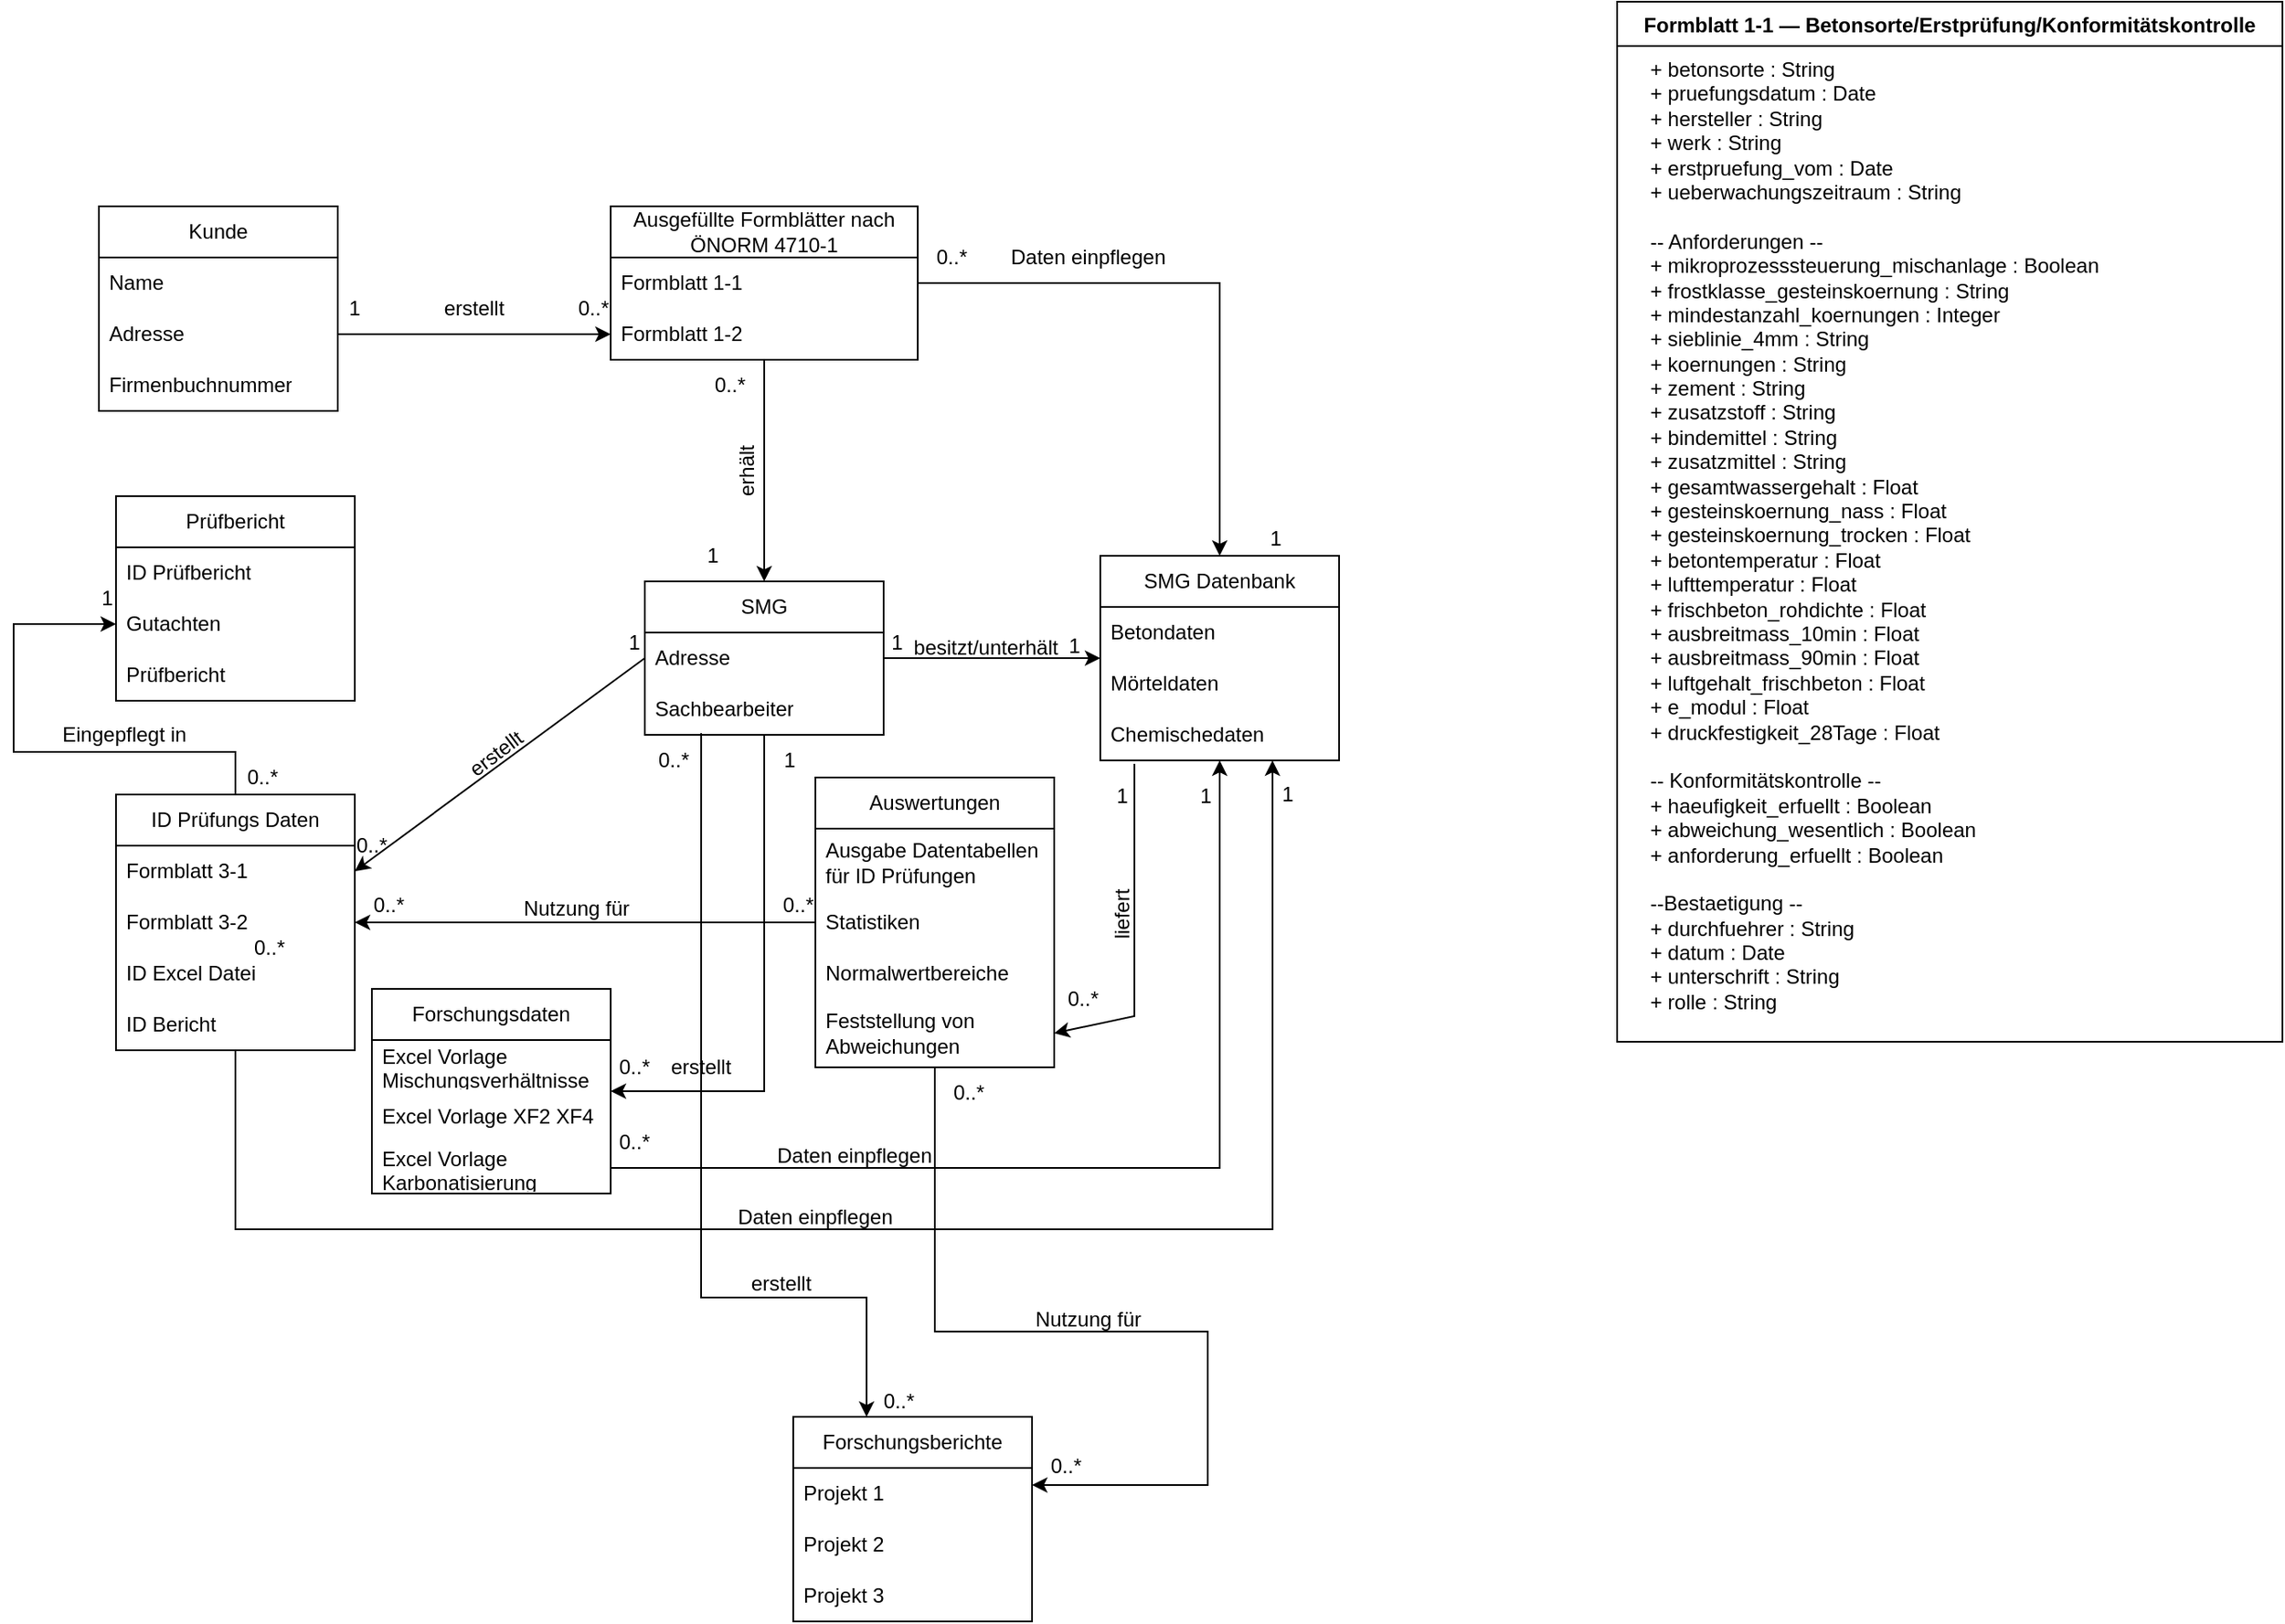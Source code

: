 <mxfile version="28.2.5">
  <diagram name="Seite-1" id="GDso6J2cdpOIWkt0ecDq">
    <mxGraphModel dx="2066" dy="1121" grid="1" gridSize="10" guides="1" tooltips="1" connect="1" arrows="1" fold="1" page="1" pageScale="1" pageWidth="827" pageHeight="1169" math="0" shadow="0">
      <root>
        <mxCell id="0" />
        <mxCell id="1" parent="0" />
        <mxCell id="6IoawU8fSsD1FMSGB_2r-6" value="Kunde" style="swimlane;fontStyle=0;childLayout=stackLayout;horizontal=1;startSize=30;horizontalStack=0;resizeParent=1;resizeParentMax=0;resizeLast=0;collapsible=1;marginBottom=0;whiteSpace=wrap;html=1;" parent="1" vertex="1">
          <mxGeometry x="100" y="170" width="140" height="120" as="geometry" />
        </mxCell>
        <mxCell id="6IoawU8fSsD1FMSGB_2r-7" value="Name" style="text;strokeColor=none;fillColor=none;align=left;verticalAlign=middle;spacingLeft=4;spacingRight=4;overflow=hidden;points=[[0,0.5],[1,0.5]];portConstraint=eastwest;rotatable=0;whiteSpace=wrap;html=1;" parent="6IoawU8fSsD1FMSGB_2r-6" vertex="1">
          <mxGeometry y="30" width="140" height="30" as="geometry" />
        </mxCell>
        <mxCell id="6IoawU8fSsD1FMSGB_2r-8" value="Adresse" style="text;strokeColor=none;fillColor=none;align=left;verticalAlign=middle;spacingLeft=4;spacingRight=4;overflow=hidden;points=[[0,0.5],[1,0.5]];portConstraint=eastwest;rotatable=0;whiteSpace=wrap;html=1;" parent="6IoawU8fSsD1FMSGB_2r-6" vertex="1">
          <mxGeometry y="60" width="140" height="30" as="geometry" />
        </mxCell>
        <mxCell id="6IoawU8fSsD1FMSGB_2r-9" value="Firmenbuchnummer" style="text;strokeColor=none;fillColor=none;align=left;verticalAlign=middle;spacingLeft=4;spacingRight=4;overflow=hidden;points=[[0,0.5],[1,0.5]];portConstraint=eastwest;rotatable=0;whiteSpace=wrap;html=1;" parent="6IoawU8fSsD1FMSGB_2r-6" vertex="1">
          <mxGeometry y="90" width="140" height="30" as="geometry" />
        </mxCell>
        <mxCell id="6IoawU8fSsD1FMSGB_2r-10" value="Ausgefüllte Formblätter nach ÖNORM 4710-1" style="swimlane;fontStyle=0;childLayout=stackLayout;horizontal=1;startSize=30;horizontalStack=0;resizeParent=1;resizeParentMax=0;resizeLast=0;collapsible=1;marginBottom=0;whiteSpace=wrap;html=1;" parent="1" vertex="1">
          <mxGeometry x="400" y="170" width="180" height="90" as="geometry" />
        </mxCell>
        <mxCell id="6IoawU8fSsD1FMSGB_2r-11" value="Formblatt 1-1&amp;nbsp;" style="text;strokeColor=none;fillColor=none;align=left;verticalAlign=middle;spacingLeft=4;spacingRight=4;overflow=hidden;points=[[0,0.5],[1,0.5]];portConstraint=eastwest;rotatable=0;whiteSpace=wrap;html=1;" parent="6IoawU8fSsD1FMSGB_2r-10" vertex="1">
          <mxGeometry y="30" width="180" height="30" as="geometry" />
        </mxCell>
        <mxCell id="6IoawU8fSsD1FMSGB_2r-12" value="Formblatt 1-2" style="text;strokeColor=none;fillColor=none;align=left;verticalAlign=middle;spacingLeft=4;spacingRight=4;overflow=hidden;points=[[0,0.5],[1,0.5]];portConstraint=eastwest;rotatable=0;whiteSpace=wrap;html=1;" parent="6IoawU8fSsD1FMSGB_2r-10" vertex="1">
          <mxGeometry y="60" width="180" height="30" as="geometry" />
        </mxCell>
        <mxCell id="6IoawU8fSsD1FMSGB_2r-15" value="erstellt" style="text;html=1;align=center;verticalAlign=middle;whiteSpace=wrap;rounded=0;" parent="1" vertex="1">
          <mxGeometry x="290" y="215" width="60" height="30" as="geometry" />
        </mxCell>
        <mxCell id="6IoawU8fSsD1FMSGB_2r-16" value="1" style="text;html=1;align=center;verticalAlign=middle;whiteSpace=wrap;rounded=0;" parent="1" vertex="1">
          <mxGeometry x="220" y="215" width="60" height="30" as="geometry" />
        </mxCell>
        <mxCell id="6IoawU8fSsD1FMSGB_2r-17" value="0..*" style="text;html=1;align=center;verticalAlign=middle;whiteSpace=wrap;rounded=0;" parent="1" vertex="1">
          <mxGeometry x="360" y="215" width="60" height="30" as="geometry" />
        </mxCell>
        <mxCell id="6IoawU8fSsD1FMSGB_2r-19" value="SMG" style="swimlane;fontStyle=0;childLayout=stackLayout;horizontal=1;startSize=30;horizontalStack=0;resizeParent=1;resizeParentMax=0;resizeLast=0;collapsible=1;marginBottom=0;whiteSpace=wrap;html=1;" parent="1" vertex="1">
          <mxGeometry x="420" y="390" width="140" height="90" as="geometry" />
        </mxCell>
        <mxCell id="6IoawU8fSsD1FMSGB_2r-20" value="Adresse" style="text;strokeColor=none;fillColor=none;align=left;verticalAlign=middle;spacingLeft=4;spacingRight=4;overflow=hidden;points=[[0,0.5],[1,0.5]];portConstraint=eastwest;rotatable=0;whiteSpace=wrap;html=1;" parent="6IoawU8fSsD1FMSGB_2r-19" vertex="1">
          <mxGeometry y="30" width="140" height="30" as="geometry" />
        </mxCell>
        <mxCell id="6IoawU8fSsD1FMSGB_2r-22" value="Sachbearbeiter" style="text;strokeColor=none;fillColor=none;align=left;verticalAlign=middle;spacingLeft=4;spacingRight=4;overflow=hidden;points=[[0,0.5],[1,0.5]];portConstraint=eastwest;rotatable=0;whiteSpace=wrap;html=1;" parent="6IoawU8fSsD1FMSGB_2r-19" vertex="1">
          <mxGeometry y="60" width="140" height="30" as="geometry" />
        </mxCell>
        <mxCell id="6IoawU8fSsD1FMSGB_2r-24" value="erhält" style="text;html=1;align=center;verticalAlign=middle;whiteSpace=wrap;rounded=0;rotation=-90;" parent="1" vertex="1">
          <mxGeometry x="450" y="310" width="60" height="30" as="geometry" />
        </mxCell>
        <mxCell id="6IoawU8fSsD1FMSGB_2r-25" value="" style="endArrow=classic;html=1;rounded=0;entryX=0;entryY=0.5;entryDx=0;entryDy=0;exitX=1;exitY=0.5;exitDx=0;exitDy=0;" parent="1" source="6IoawU8fSsD1FMSGB_2r-8" target="6IoawU8fSsD1FMSGB_2r-12" edge="1">
          <mxGeometry width="50" height="50" relative="1" as="geometry">
            <mxPoint x="210" y="240" as="sourcePoint" />
            <mxPoint x="440" y="400" as="targetPoint" />
          </mxGeometry>
        </mxCell>
        <mxCell id="6IoawU8fSsD1FMSGB_2r-26" value="" style="endArrow=classic;html=1;rounded=0;entryX=0.5;entryY=0;entryDx=0;entryDy=0;" parent="1" source="6IoawU8fSsD1FMSGB_2r-12" target="6IoawU8fSsD1FMSGB_2r-19" edge="1">
          <mxGeometry width="50" height="50" relative="1" as="geometry">
            <mxPoint x="560" y="260" as="sourcePoint" />
            <mxPoint x="440" y="400" as="targetPoint" />
          </mxGeometry>
        </mxCell>
        <mxCell id="6IoawU8fSsD1FMSGB_2r-27" value="" style="endArrow=classic;html=1;rounded=0;exitX=0;exitY=0.5;exitDx=0;exitDy=0;entryX=1;entryY=0.5;entryDx=0;entryDy=0;" parent="1" source="6IoawU8fSsD1FMSGB_2r-20" target="6IoawU8fSsD1FMSGB_2r-29" edge="1">
          <mxGeometry width="50" height="50" relative="1" as="geometry">
            <mxPoint x="390" y="450" as="sourcePoint" />
            <mxPoint x="250" y="442" as="targetPoint" />
          </mxGeometry>
        </mxCell>
        <mxCell id="6IoawU8fSsD1FMSGB_2r-28" value="ID Prüfungs Daten" style="swimlane;fontStyle=0;childLayout=stackLayout;horizontal=1;startSize=30;horizontalStack=0;resizeParent=1;resizeParentMax=0;resizeLast=0;collapsible=1;marginBottom=0;whiteSpace=wrap;html=1;" parent="1" vertex="1">
          <mxGeometry x="110" y="515" width="140" height="150" as="geometry" />
        </mxCell>
        <mxCell id="6IoawU8fSsD1FMSGB_2r-29" value="Formblatt 3-1" style="text;strokeColor=none;fillColor=none;align=left;verticalAlign=middle;spacingLeft=4;spacingRight=4;overflow=hidden;points=[[0,0.5],[1,0.5]];portConstraint=eastwest;rotatable=0;whiteSpace=wrap;html=1;" parent="6IoawU8fSsD1FMSGB_2r-28" vertex="1">
          <mxGeometry y="30" width="140" height="30" as="geometry" />
        </mxCell>
        <mxCell id="6IoawU8fSsD1FMSGB_2r-30" value="Formblatt 3-2" style="text;strokeColor=none;fillColor=none;align=left;verticalAlign=middle;spacingLeft=4;spacingRight=4;overflow=hidden;points=[[0,0.5],[1,0.5]];portConstraint=eastwest;rotatable=0;whiteSpace=wrap;html=1;" parent="6IoawU8fSsD1FMSGB_2r-28" vertex="1">
          <mxGeometry y="60" width="140" height="30" as="geometry" />
        </mxCell>
        <mxCell id="6IoawU8fSsD1FMSGB_2r-43" value="ID Excel Datei" style="text;strokeColor=none;fillColor=none;align=left;verticalAlign=middle;spacingLeft=4;spacingRight=4;overflow=hidden;points=[[0,0.5],[1,0.5]];portConstraint=eastwest;rotatable=0;whiteSpace=wrap;html=1;" parent="6IoawU8fSsD1FMSGB_2r-28" vertex="1">
          <mxGeometry y="90" width="140" height="30" as="geometry" />
        </mxCell>
        <mxCell id="6IoawU8fSsD1FMSGB_2r-31" value="ID Bericht" style="text;strokeColor=none;fillColor=none;align=left;verticalAlign=middle;spacingLeft=4;spacingRight=4;overflow=hidden;points=[[0,0.5],[1,0.5]];portConstraint=eastwest;rotatable=0;whiteSpace=wrap;html=1;" parent="6IoawU8fSsD1FMSGB_2r-28" vertex="1">
          <mxGeometry y="120" width="140" height="30" as="geometry" />
        </mxCell>
        <mxCell id="6IoawU8fSsD1FMSGB_2r-32" value="erstellt" style="text;html=1;align=center;verticalAlign=middle;whiteSpace=wrap;rounded=0;rotation=-37;" parent="1" vertex="1">
          <mxGeometry x="303" y="476" width="60" height="30" as="geometry" />
        </mxCell>
        <mxCell id="6IoawU8fSsD1FMSGB_2r-36" value="1" style="text;html=1;align=center;verticalAlign=middle;whiteSpace=wrap;rounded=0;" parent="1" vertex="1">
          <mxGeometry x="384" y="411" width="60" height="30" as="geometry" />
        </mxCell>
        <mxCell id="6IoawU8fSsD1FMSGB_2r-38" value="0..*" style="text;html=1;align=center;verticalAlign=middle;whiteSpace=wrap;rounded=0;" parent="1" vertex="1">
          <mxGeometry x="230" y="530" width="60" height="30" as="geometry" />
        </mxCell>
        <mxCell id="6IoawU8fSsD1FMSGB_2r-39" value="Forschungsdaten" style="swimlane;fontStyle=0;childLayout=stackLayout;horizontal=1;startSize=30;horizontalStack=0;resizeParent=1;resizeParentMax=0;resizeLast=0;collapsible=1;marginBottom=0;whiteSpace=wrap;html=1;" parent="1" vertex="1">
          <mxGeometry x="260" y="629" width="140" height="120" as="geometry" />
        </mxCell>
        <mxCell id="6IoawU8fSsD1FMSGB_2r-40" value="Excel Vorlage Mischungsverhältnisse" style="text;strokeColor=none;fillColor=none;align=left;verticalAlign=middle;spacingLeft=4;spacingRight=4;overflow=hidden;points=[[0,0.5],[1,0.5]];portConstraint=eastwest;rotatable=0;whiteSpace=wrap;html=1;" parent="6IoawU8fSsD1FMSGB_2r-39" vertex="1">
          <mxGeometry y="30" width="140" height="30" as="geometry" />
        </mxCell>
        <mxCell id="6IoawU8fSsD1FMSGB_2r-41" value="Excel Vorlage XF2 XF4&amp;nbsp;" style="text;strokeColor=none;fillColor=none;align=left;verticalAlign=middle;spacingLeft=4;spacingRight=4;overflow=hidden;points=[[0,0.5],[1,0.5]];portConstraint=eastwest;rotatable=0;whiteSpace=wrap;html=1;" parent="6IoawU8fSsD1FMSGB_2r-39" vertex="1">
          <mxGeometry y="60" width="140" height="30" as="geometry" />
        </mxCell>
        <mxCell id="6IoawU8fSsD1FMSGB_2r-42" value="Excel Vorlage Karbonatisierung" style="text;strokeColor=none;fillColor=none;align=left;verticalAlign=middle;spacingLeft=4;spacingRight=4;overflow=hidden;points=[[0,0.5],[1,0.5]];portConstraint=eastwest;rotatable=0;whiteSpace=wrap;html=1;" parent="6IoawU8fSsD1FMSGB_2r-39" vertex="1">
          <mxGeometry y="90" width="140" height="30" as="geometry" />
        </mxCell>
        <mxCell id="6IoawU8fSsD1FMSGB_2r-44" value="" style="endArrow=classic;html=1;rounded=0;" parent="1" source="6IoawU8fSsD1FMSGB_2r-19" target="6IoawU8fSsD1FMSGB_2r-39" edge="1">
          <mxGeometry width="50" height="50" relative="1" as="geometry">
            <mxPoint x="534" y="520" as="sourcePoint" />
            <mxPoint x="440" y="674" as="targetPoint" />
            <Array as="points">
              <mxPoint x="490" y="689" />
            </Array>
          </mxGeometry>
        </mxCell>
        <mxCell id="6IoawU8fSsD1FMSGB_2r-45" value="erstellt" style="text;html=1;align=center;verticalAlign=middle;whiteSpace=wrap;rounded=0;" parent="1" vertex="1">
          <mxGeometry x="423" y="660" width="60" height="30" as="geometry" />
        </mxCell>
        <mxCell id="6IoawU8fSsD1FMSGB_2r-47" value="0..*" style="text;html=1;align=center;verticalAlign=middle;whiteSpace=wrap;rounded=0;rotation=0;" parent="1" vertex="1">
          <mxGeometry x="384" y="660" width="60" height="30" as="geometry" />
        </mxCell>
        <mxCell id="6IoawU8fSsD1FMSGB_2r-48" value="SMG Datenbank" style="swimlane;fontStyle=0;childLayout=stackLayout;horizontal=1;startSize=30;horizontalStack=0;resizeParent=1;resizeParentMax=0;resizeLast=0;collapsible=1;marginBottom=0;whiteSpace=wrap;html=1;" parent="1" vertex="1">
          <mxGeometry x="687" y="375" width="140" height="120" as="geometry" />
        </mxCell>
        <mxCell id="6IoawU8fSsD1FMSGB_2r-49" value="Betondaten" style="text;strokeColor=none;fillColor=none;align=left;verticalAlign=middle;spacingLeft=4;spacingRight=4;overflow=hidden;points=[[0,0.5],[1,0.5]];portConstraint=eastwest;rotatable=0;whiteSpace=wrap;html=1;" parent="6IoawU8fSsD1FMSGB_2r-48" vertex="1">
          <mxGeometry y="30" width="140" height="30" as="geometry" />
        </mxCell>
        <mxCell id="6IoawU8fSsD1FMSGB_2r-50" value="Mörteldaten" style="text;strokeColor=none;fillColor=none;align=left;verticalAlign=middle;spacingLeft=4;spacingRight=4;overflow=hidden;points=[[0,0.5],[1,0.5]];portConstraint=eastwest;rotatable=0;whiteSpace=wrap;html=1;" parent="6IoawU8fSsD1FMSGB_2r-48" vertex="1">
          <mxGeometry y="60" width="140" height="30" as="geometry" />
        </mxCell>
        <mxCell id="6IoawU8fSsD1FMSGB_2r-51" value="Chemischedaten" style="text;strokeColor=none;fillColor=none;align=left;verticalAlign=middle;spacingLeft=4;spacingRight=4;overflow=hidden;points=[[0,0.5],[1,0.5]];portConstraint=eastwest;rotatable=0;whiteSpace=wrap;html=1;" parent="6IoawU8fSsD1FMSGB_2r-48" vertex="1">
          <mxGeometry y="90" width="140" height="30" as="geometry" />
        </mxCell>
        <mxCell id="6IoawU8fSsD1FMSGB_2r-52" value="" style="endArrow=classic;html=1;rounded=0;exitX=1;exitY=0.5;exitDx=0;exitDy=0;" parent="1" source="6IoawU8fSsD1FMSGB_2r-42" target="6IoawU8fSsD1FMSGB_2r-48" edge="1">
          <mxGeometry width="50" height="50" relative="1" as="geometry">
            <mxPoint x="390" y="450" as="sourcePoint" />
            <mxPoint x="440" y="400" as="targetPoint" />
            <Array as="points">
              <mxPoint x="757" y="734" />
            </Array>
          </mxGeometry>
        </mxCell>
        <mxCell id="6IoawU8fSsD1FMSGB_2r-53" value="" style="endArrow=classic;html=1;rounded=0;entryX=0.721;entryY=1;entryDx=0;entryDy=0;entryPerimeter=0;" parent="1" source="6IoawU8fSsD1FMSGB_2r-28" target="6IoawU8fSsD1FMSGB_2r-51" edge="1">
          <mxGeometry width="50" height="50" relative="1" as="geometry">
            <mxPoint x="160" y="610" as="sourcePoint" />
            <mxPoint x="800" y="770" as="targetPoint" />
            <Array as="points">
              <mxPoint x="180" y="770" />
              <mxPoint x="788" y="770" />
            </Array>
          </mxGeometry>
        </mxCell>
        <mxCell id="6IoawU8fSsD1FMSGB_2r-54" value="" style="endArrow=classic;html=1;rounded=0;entryX=0.5;entryY=0;entryDx=0;entryDy=0;" parent="1" source="6IoawU8fSsD1FMSGB_2r-10" target="6IoawU8fSsD1FMSGB_2r-48" edge="1">
          <mxGeometry width="50" height="50" relative="1" as="geometry">
            <mxPoint x="390" y="450" as="sourcePoint" />
            <mxPoint x="790" y="380" as="targetPoint" />
            <Array as="points">
              <mxPoint x="757" y="215" />
            </Array>
          </mxGeometry>
        </mxCell>
        <mxCell id="6IoawU8fSsD1FMSGB_2r-55" value="Daten einpflegen" style="text;html=1;align=center;verticalAlign=middle;whiteSpace=wrap;rounded=0;" parent="1" vertex="1">
          <mxGeometry x="620" y="185" width="120" height="30" as="geometry" />
        </mxCell>
        <mxCell id="6IoawU8fSsD1FMSGB_2r-56" value="1" style="text;html=1;align=center;verticalAlign=middle;whiteSpace=wrap;rounded=0;" parent="1" vertex="1">
          <mxGeometry x="760" y="350" width="60" height="30" as="geometry" />
        </mxCell>
        <mxCell id="6IoawU8fSsD1FMSGB_2r-57" value="0..*" style="text;html=1;align=center;verticalAlign=middle;whiteSpace=wrap;rounded=0;" parent="1" vertex="1">
          <mxGeometry x="570" y="185" width="60" height="30" as="geometry" />
        </mxCell>
        <mxCell id="6IoawU8fSsD1FMSGB_2r-58" value="Daten einpflegen" style="text;html=1;align=center;verticalAlign=middle;whiteSpace=wrap;rounded=0;" parent="1" vertex="1">
          <mxGeometry x="483" y="712" width="120" height="30" as="geometry" />
        </mxCell>
        <mxCell id="6IoawU8fSsD1FMSGB_2r-59" value="1" style="text;html=1;align=center;verticalAlign=middle;whiteSpace=wrap;rounded=0;" parent="1" vertex="1">
          <mxGeometry x="714" y="501" width="70" height="30" as="geometry" />
        </mxCell>
        <mxCell id="6IoawU8fSsD1FMSGB_2r-60" value="1" style="text;html=1;align=center;verticalAlign=middle;whiteSpace=wrap;rounded=0;" parent="1" vertex="1">
          <mxGeometry x="762" y="500" width="70" height="30" as="geometry" />
        </mxCell>
        <mxCell id="6IoawU8fSsD1FMSGB_2r-61" value="Daten einpflegen" style="text;html=1;align=center;verticalAlign=middle;whiteSpace=wrap;rounded=0;" parent="1" vertex="1">
          <mxGeometry x="460" y="748" width="120" height="30" as="geometry" />
        </mxCell>
        <mxCell id="6IoawU8fSsD1FMSGB_2r-62" value="0..*" style="text;html=1;align=center;verticalAlign=middle;whiteSpace=wrap;rounded=0;" parent="1" vertex="1">
          <mxGeometry x="170" y="590" width="60" height="30" as="geometry" />
        </mxCell>
        <mxCell id="6IoawU8fSsD1FMSGB_2r-67" value="0..*" style="text;html=1;align=center;verticalAlign=middle;whiteSpace=wrap;rounded=0;" parent="1" vertex="1">
          <mxGeometry x="440" y="260" width="60" height="30" as="geometry" />
        </mxCell>
        <mxCell id="6IoawU8fSsD1FMSGB_2r-68" value="1" style="text;html=1;align=center;verticalAlign=middle;whiteSpace=wrap;rounded=0;" parent="1" vertex="1">
          <mxGeometry x="430" y="360" width="60" height="30" as="geometry" />
        </mxCell>
        <mxCell id="6IoawU8fSsD1FMSGB_2r-70" value="besitzt/unterhält" style="text;html=1;align=center;verticalAlign=middle;whiteSpace=wrap;rounded=0;" parent="1" vertex="1">
          <mxGeometry x="590" y="414" width="60" height="30" as="geometry" />
        </mxCell>
        <mxCell id="6IoawU8fSsD1FMSGB_2r-71" value="" style="endArrow=classic;html=1;rounded=0;" parent="1" source="6IoawU8fSsD1FMSGB_2r-19" target="6IoawU8fSsD1FMSGB_2r-48" edge="1">
          <mxGeometry width="50" height="50" relative="1" as="geometry">
            <mxPoint x="770" y="450" as="sourcePoint" />
            <mxPoint x="820" y="400" as="targetPoint" />
          </mxGeometry>
        </mxCell>
        <mxCell id="6IoawU8fSsD1FMSGB_2r-75" value="1" style="text;html=1;align=center;verticalAlign=middle;whiteSpace=wrap;rounded=0;" parent="1" vertex="1">
          <mxGeometry x="470" y="480" width="70" height="30" as="geometry" />
        </mxCell>
        <mxCell id="6IoawU8fSsD1FMSGB_2r-76" value="1" style="text;html=1;align=center;verticalAlign=middle;whiteSpace=wrap;rounded=0;" parent="1" vertex="1">
          <mxGeometry x="533" y="411" width="70" height="30" as="geometry" />
        </mxCell>
        <mxCell id="6IoawU8fSsD1FMSGB_2r-77" value="1" style="text;html=1;align=center;verticalAlign=middle;whiteSpace=wrap;rounded=0;" parent="1" vertex="1">
          <mxGeometry x="637" y="413" width="70" height="30" as="geometry" />
        </mxCell>
        <mxCell id="6IoawU8fSsD1FMSGB_2r-98" style="edgeStyle=orthogonalEdgeStyle;rounded=0;orthogonalLoop=1;jettySize=auto;html=1;" parent="1" source="6IoawU8fSsD1FMSGB_2r-78" target="6IoawU8fSsD1FMSGB_2r-94" edge="1">
          <mxGeometry relative="1" as="geometry">
            <Array as="points">
              <mxPoint x="590" y="830" />
              <mxPoint x="750" y="830" />
              <mxPoint x="750" y="920" />
            </Array>
          </mxGeometry>
        </mxCell>
        <mxCell id="6IoawU8fSsD1FMSGB_2r-78" value="Auswertungen" style="swimlane;fontStyle=0;childLayout=stackLayout;horizontal=1;startSize=30;horizontalStack=0;resizeParent=1;resizeParentMax=0;resizeLast=0;collapsible=1;marginBottom=0;whiteSpace=wrap;html=1;" parent="1" vertex="1">
          <mxGeometry x="520" y="505" width="140" height="170" as="geometry" />
        </mxCell>
        <mxCell id="6IoawU8fSsD1FMSGB_2r-79" value="Ausgabe Datentabellen für ID Prüfungen" style="text;strokeColor=none;fillColor=none;align=left;verticalAlign=middle;spacingLeft=4;spacingRight=4;overflow=hidden;points=[[0,0.5],[1,0.5]];portConstraint=eastwest;rotatable=0;whiteSpace=wrap;html=1;" parent="6IoawU8fSsD1FMSGB_2r-78" vertex="1">
          <mxGeometry y="30" width="140" height="40" as="geometry" />
        </mxCell>
        <mxCell id="6IoawU8fSsD1FMSGB_2r-80" value="Statistiken" style="text;strokeColor=none;fillColor=none;align=left;verticalAlign=middle;spacingLeft=4;spacingRight=4;overflow=hidden;points=[[0,0.5],[1,0.5]];portConstraint=eastwest;rotatable=0;whiteSpace=wrap;html=1;" parent="6IoawU8fSsD1FMSGB_2r-78" vertex="1">
          <mxGeometry y="70" width="140" height="30" as="geometry" />
        </mxCell>
        <mxCell id="6IoawU8fSsD1FMSGB_2r-82" value="Normalwertbereiche&lt;span style=&quot;color: rgba(0, 0, 0, 0); font-family: monospace; font-size: 0px; text-wrap-mode: nowrap;&quot;&gt;%3CmxGraphModel%3E%3Croot%3E%3CmxCell%20id%3D%220%22%2F%3E%3CmxCell%20id%3D%221%22%20parent%3D%220%22%2F%3E%3CmxCell%20id%3D%222%22%20value%3D%221%22%20style%3D%22text%3Bhtml%3D1%3Balign%3Dcenter%3BverticalAlign%3Dmiddle%3BwhiteSpace%3Dwrap%3Brounded%3D0%3B%22%20vertex%3D%221%22%20parent%3D%221%22%3E%3CmxGeometry%20x%3D%22533%22%20y%3D%22411%22%20width%3D%2270%22%20height%3D%2230%22%20as%3D%22geometry%22%2F%3E%3C%2FmxCell%3E%3C%2Froot%3E%3C%2FmxGraphModel%3E&lt;/span&gt;" style="text;strokeColor=none;fillColor=none;align=left;verticalAlign=middle;spacingLeft=4;spacingRight=4;overflow=hidden;points=[[0,0.5],[1,0.5]];portConstraint=eastwest;rotatable=0;whiteSpace=wrap;html=1;" parent="6IoawU8fSsD1FMSGB_2r-78" vertex="1">
          <mxGeometry y="100" width="140" height="30" as="geometry" />
        </mxCell>
        <mxCell id="6IoawU8fSsD1FMSGB_2r-81" value="Feststellung von Abweichungen" style="text;strokeColor=none;fillColor=none;align=left;verticalAlign=middle;spacingLeft=4;spacingRight=4;overflow=hidden;points=[[0,0.5],[1,0.5]];portConstraint=eastwest;rotatable=0;whiteSpace=wrap;html=1;" parent="6IoawU8fSsD1FMSGB_2r-78" vertex="1">
          <mxGeometry y="130" width="140" height="40" as="geometry" />
        </mxCell>
        <mxCell id="6IoawU8fSsD1FMSGB_2r-83" value="0..*" style="text;html=1;align=center;verticalAlign=middle;whiteSpace=wrap;rounded=0;" parent="1" vertex="1">
          <mxGeometry x="384" y="704" width="60" height="30" as="geometry" />
        </mxCell>
        <mxCell id="6IoawU8fSsD1FMSGB_2r-85" value="" style="endArrow=classic;html=1;rounded=0;exitX=0.143;exitY=1.067;exitDx=0;exitDy=0;exitPerimeter=0;entryX=1;entryY=0.5;entryDx=0;entryDy=0;" parent="1" source="6IoawU8fSsD1FMSGB_2r-51" target="6IoawU8fSsD1FMSGB_2r-81" edge="1">
          <mxGeometry width="50" height="50" relative="1" as="geometry">
            <mxPoint x="720" y="580" as="sourcePoint" />
            <mxPoint x="820" y="400" as="targetPoint" />
            <Array as="points">
              <mxPoint x="707" y="645" />
            </Array>
          </mxGeometry>
        </mxCell>
        <mxCell id="6IoawU8fSsD1FMSGB_2r-86" value="0..*" style="text;html=1;align=center;verticalAlign=middle;whiteSpace=wrap;rounded=0;" parent="1" vertex="1">
          <mxGeometry x="647" y="620" width="60" height="30" as="geometry" />
        </mxCell>
        <mxCell id="6IoawU8fSsD1FMSGB_2r-87" value="1" style="text;html=1;align=center;verticalAlign=middle;whiteSpace=wrap;rounded=0;" parent="1" vertex="1">
          <mxGeometry x="665" y="501" width="70" height="30" as="geometry" />
        </mxCell>
        <mxCell id="6IoawU8fSsD1FMSGB_2r-88" value="liefert" style="text;html=1;align=center;verticalAlign=middle;whiteSpace=wrap;rounded=0;rotation=-90;" parent="1" vertex="1">
          <mxGeometry x="670" y="570" width="60" height="30" as="geometry" />
        </mxCell>
        <mxCell id="6IoawU8fSsD1FMSGB_2r-91" value="Nutzung für" style="text;html=1;align=center;verticalAlign=middle;whiteSpace=wrap;rounded=0;" parent="1" vertex="1">
          <mxGeometry x="320" y="567" width="120" height="30" as="geometry" />
        </mxCell>
        <mxCell id="6IoawU8fSsD1FMSGB_2r-92" value="0..*" style="text;html=1;align=center;verticalAlign=middle;whiteSpace=wrap;rounded=0;" parent="1" vertex="1">
          <mxGeometry x="240" y="565" width="60" height="30" as="geometry" />
        </mxCell>
        <mxCell id="6IoawU8fSsD1FMSGB_2r-93" value="0..*" style="text;html=1;align=center;verticalAlign=middle;whiteSpace=wrap;rounded=0;" parent="1" vertex="1">
          <mxGeometry x="480" y="565" width="60" height="30" as="geometry" />
        </mxCell>
        <mxCell id="6IoawU8fSsD1FMSGB_2r-94" value="Forschungsberichte" style="swimlane;fontStyle=0;childLayout=stackLayout;horizontal=1;startSize=30;horizontalStack=0;resizeParent=1;resizeParentMax=0;resizeLast=0;collapsible=1;marginBottom=0;whiteSpace=wrap;html=1;" parent="1" vertex="1">
          <mxGeometry x="507" y="880" width="140" height="120" as="geometry" />
        </mxCell>
        <mxCell id="6IoawU8fSsD1FMSGB_2r-95" value="Projekt 1" style="text;strokeColor=none;fillColor=none;align=left;verticalAlign=middle;spacingLeft=4;spacingRight=4;overflow=hidden;points=[[0,0.5],[1,0.5]];portConstraint=eastwest;rotatable=0;whiteSpace=wrap;html=1;" parent="6IoawU8fSsD1FMSGB_2r-94" vertex="1">
          <mxGeometry y="30" width="140" height="30" as="geometry" />
        </mxCell>
        <mxCell id="6IoawU8fSsD1FMSGB_2r-96" value="Projekt 2" style="text;strokeColor=none;fillColor=none;align=left;verticalAlign=middle;spacingLeft=4;spacingRight=4;overflow=hidden;points=[[0,0.5],[1,0.5]];portConstraint=eastwest;rotatable=0;whiteSpace=wrap;html=1;" parent="6IoawU8fSsD1FMSGB_2r-94" vertex="1">
          <mxGeometry y="60" width="140" height="30" as="geometry" />
        </mxCell>
        <mxCell id="6IoawU8fSsD1FMSGB_2r-97" value="Projekt 3" style="text;strokeColor=none;fillColor=none;align=left;verticalAlign=middle;spacingLeft=4;spacingRight=4;overflow=hidden;points=[[0,0.5],[1,0.5]];portConstraint=eastwest;rotatable=0;whiteSpace=wrap;html=1;" parent="6IoawU8fSsD1FMSGB_2r-94" vertex="1">
          <mxGeometry y="90" width="140" height="30" as="geometry" />
        </mxCell>
        <mxCell id="6IoawU8fSsD1FMSGB_2r-99" value="Nutzung für" style="text;html=1;align=center;verticalAlign=middle;whiteSpace=wrap;rounded=0;" parent="1" vertex="1">
          <mxGeometry x="620" y="808" width="120" height="30" as="geometry" />
        </mxCell>
        <mxCell id="6IoawU8fSsD1FMSGB_2r-100" value="0..*" style="text;html=1;align=center;verticalAlign=middle;whiteSpace=wrap;rounded=0;" parent="1" vertex="1">
          <mxGeometry x="580" y="675" width="60" height="30" as="geometry" />
        </mxCell>
        <mxCell id="6IoawU8fSsD1FMSGB_2r-101" value="0..*" style="text;html=1;align=center;verticalAlign=middle;whiteSpace=wrap;rounded=0;" parent="1" vertex="1">
          <mxGeometry x="637" y="894" width="60" height="30" as="geometry" />
        </mxCell>
        <mxCell id="6IoawU8fSsD1FMSGB_2r-103" value="0..*" style="text;html=1;align=center;verticalAlign=middle;whiteSpace=wrap;rounded=0;" parent="1" vertex="1">
          <mxGeometry x="407" y="480" width="60" height="30" as="geometry" />
        </mxCell>
        <mxCell id="6IoawU8fSsD1FMSGB_2r-102" style="edgeStyle=orthogonalEdgeStyle;rounded=0;orthogonalLoop=1;jettySize=auto;html=1;exitX=0.236;exitY=0.967;exitDx=0;exitDy=0;exitPerimeter=0;" parent="1" source="6IoawU8fSsD1FMSGB_2r-22" target="6IoawU8fSsD1FMSGB_2r-94" edge="1">
          <mxGeometry relative="1" as="geometry">
            <Array as="points">
              <mxPoint x="453" y="810" />
              <mxPoint x="550" y="810" />
            </Array>
          </mxGeometry>
        </mxCell>
        <mxCell id="6IoawU8fSsD1FMSGB_2r-104" value="erstellt" style="text;html=1;align=center;verticalAlign=middle;whiteSpace=wrap;rounded=0;" parent="1" vertex="1">
          <mxGeometry x="470" y="787" width="60" height="30" as="geometry" />
        </mxCell>
        <mxCell id="6IoawU8fSsD1FMSGB_2r-105" value="0..*" style="text;html=1;align=center;verticalAlign=middle;whiteSpace=wrap;rounded=0;" parent="1" vertex="1">
          <mxGeometry x="539" y="856" width="60" height="30" as="geometry" />
        </mxCell>
        <mxCell id="6IoawU8fSsD1FMSGB_2r-106" value="Formblatt 1-1&amp;nbsp;― Betonsorte/Erstprüfung/Konformitätskontrolle" style="swimlane;fontStyle=1;align=center;verticalAlign=top;childLayout=stackLayout;horizontal=1;startSize=26;horizontalStack=0;resizeParent=1;resizeParentMax=0;resizeLast=0;collapsible=1;marginBottom=0;whiteSpace=wrap;html=1;" parent="1" vertex="1">
          <mxGeometry x="990" y="50" width="390" height="610" as="geometry" />
        </mxCell>
        <mxCell id="6IoawU8fSsD1FMSGB_2r-107" value="&lt;div&gt;&amp;nbsp; &amp;nbsp; + betonsorte : String&lt;/div&gt;&lt;div&gt;&amp;nbsp; &amp;nbsp; + pruefungsdatum : Date&lt;/div&gt;&lt;div&gt;&amp;nbsp; &amp;nbsp; + hersteller : String&lt;/div&gt;&lt;div&gt;&amp;nbsp; &amp;nbsp; + werk : String&lt;/div&gt;&lt;div&gt;&amp;nbsp; &amp;nbsp; + erstpruefung_vom : Date&lt;/div&gt;&lt;div&gt;&amp;nbsp; &amp;nbsp; + ueberwachungszeitraum : String&lt;/div&gt;&lt;div&gt;&lt;br&gt;&lt;/div&gt;&lt;div&gt;&amp;nbsp; &amp;nbsp; -- Anforderungen --&lt;/div&gt;&lt;div&gt;&amp;nbsp; &amp;nbsp; + mikroprozesssteuerung_mischanlage : Boolean&lt;/div&gt;&lt;div&gt;&amp;nbsp; &amp;nbsp; + frostklasse_gesteinskoernung : String&lt;/div&gt;&lt;div&gt;&amp;nbsp; &amp;nbsp; + mindestanzahl_koernungen : Integer&lt;/div&gt;&lt;div&gt;&amp;nbsp; &amp;nbsp; + sieblinie_4mm : String&lt;/div&gt;&lt;div&gt;&amp;nbsp; &amp;nbsp; + koernungen : String&lt;/div&gt;&lt;div&gt;&amp;nbsp; &amp;nbsp; + zement : String&lt;/div&gt;&lt;div&gt;&amp;nbsp; &amp;nbsp; + zusatzstoff : String&lt;/div&gt;&lt;div&gt;&amp;nbsp; &amp;nbsp; + bindemittel : String&lt;/div&gt;&lt;div&gt;&amp;nbsp; &amp;nbsp; + zusatzmittel : String&lt;/div&gt;&lt;div&gt;&amp;nbsp; &amp;nbsp; + gesamtwassergehalt : Float&lt;/div&gt;&lt;div&gt;&amp;nbsp; &amp;nbsp; + gesteinskoernung_nass : Float&lt;/div&gt;&lt;div&gt;&amp;nbsp; &amp;nbsp; + gesteinskoernung_trocken : Float&lt;/div&gt;&lt;div&gt;&amp;nbsp; &amp;nbsp; + betontemperatur : Float&lt;/div&gt;&lt;div&gt;&amp;nbsp; &amp;nbsp; + lufttemperatur : Float&lt;/div&gt;&lt;div&gt;&amp;nbsp; &amp;nbsp; + frischbeton_rohdichte : Float&lt;/div&gt;&lt;div&gt;&amp;nbsp; &amp;nbsp; + ausbreitmass_10min : Float&lt;/div&gt;&lt;div&gt;&amp;nbsp; &amp;nbsp; + ausbreitmass_90min : Float&lt;/div&gt;&lt;div&gt;&amp;nbsp; &amp;nbsp; + luftgehalt_frischbeton : Float&lt;/div&gt;&lt;div&gt;&amp;nbsp; &amp;nbsp; + e_modul : Float&lt;/div&gt;&lt;div&gt;&amp;nbsp; &amp;nbsp; + druckfestigkeit_28Tage : Float&lt;/div&gt;&lt;div&gt;&lt;br&gt;&lt;/div&gt;&lt;div&gt;&amp;nbsp; &amp;nbsp; -- Konformitätskontrolle --&lt;/div&gt;&lt;div&gt;&amp;nbsp; &amp;nbsp; + haeufigkeit_erfuellt : Boolean&lt;/div&gt;&lt;div&gt;&amp;nbsp; &amp;nbsp; + abweichung_wesentlich : Boolean&lt;/div&gt;&lt;div&gt;&amp;nbsp; &amp;nbsp; + anforderung_erfuellt : Boolean&lt;/div&gt;&lt;div&gt;&lt;span style=&quot;background-color: initial;&quot;&gt;&lt;br&gt;&lt;/span&gt;&lt;/div&gt;&lt;div&gt;&lt;span style=&quot;background-color: initial;&quot;&gt;&amp;nbsp; &amp;nbsp; --Bestaetigung --&lt;/span&gt;&lt;/div&gt;&lt;div&gt;&amp;nbsp; &amp;nbsp; + durchfuehrer : String&lt;/div&gt;&lt;div&gt;&amp;nbsp; &amp;nbsp; + datum : Date&lt;/div&gt;&lt;div&gt;&amp;nbsp; &amp;nbsp; + unterschrift : String&lt;/div&gt;&lt;div&gt;&amp;nbsp; &amp;nbsp; + rolle : String&lt;/div&gt;&lt;div&gt;&lt;br&gt;&lt;/div&gt;" style="text;strokeColor=none;fillColor=none;align=left;verticalAlign=top;spacingLeft=4;spacingRight=4;overflow=hidden;rotatable=0;points=[[0,0.5],[1,0.5]];portConstraint=eastwest;whiteSpace=wrap;html=1;" parent="6IoawU8fSsD1FMSGB_2r-106" vertex="1">
          <mxGeometry y="26" width="390" height="584" as="geometry" />
        </mxCell>
        <mxCell id="AF2LcGWAPr--5cZZ4qZS-1" value="" style="endArrow=classic;html=1;rounded=0;" edge="1" parent="1" source="6IoawU8fSsD1FMSGB_2r-78" target="6IoawU8fSsD1FMSGB_2r-28">
          <mxGeometry width="50" height="50" relative="1" as="geometry">
            <mxPoint x="1020" y="600" as="sourcePoint" />
            <mxPoint x="240" y="590" as="targetPoint" />
          </mxGeometry>
        </mxCell>
        <mxCell id="AF2LcGWAPr--5cZZ4qZS-2" value="Prüfbericht" style="swimlane;fontStyle=0;childLayout=stackLayout;horizontal=1;startSize=30;horizontalStack=0;resizeParent=1;resizeParentMax=0;resizeLast=0;collapsible=1;marginBottom=0;whiteSpace=wrap;html=1;" vertex="1" parent="1">
          <mxGeometry x="110" y="340" width="140" height="120" as="geometry" />
        </mxCell>
        <mxCell id="AF2LcGWAPr--5cZZ4qZS-3" value="ID Prüfbericht" style="text;strokeColor=none;fillColor=none;align=left;verticalAlign=middle;spacingLeft=4;spacingRight=4;overflow=hidden;points=[[0,0.5],[1,0.5]];portConstraint=eastwest;rotatable=0;whiteSpace=wrap;html=1;" vertex="1" parent="AF2LcGWAPr--5cZZ4qZS-2">
          <mxGeometry y="30" width="140" height="30" as="geometry" />
        </mxCell>
        <mxCell id="AF2LcGWAPr--5cZZ4qZS-4" value="Gutachten" style="text;strokeColor=none;fillColor=none;align=left;verticalAlign=middle;spacingLeft=4;spacingRight=4;overflow=hidden;points=[[0,0.5],[1,0.5]];portConstraint=eastwest;rotatable=0;whiteSpace=wrap;html=1;" vertex="1" parent="AF2LcGWAPr--5cZZ4qZS-2">
          <mxGeometry y="60" width="140" height="30" as="geometry" />
        </mxCell>
        <mxCell id="AF2LcGWAPr--5cZZ4qZS-5" value="Prüfbericht" style="text;strokeColor=none;fillColor=none;align=left;verticalAlign=middle;spacingLeft=4;spacingRight=4;overflow=hidden;points=[[0,0.5],[1,0.5]];portConstraint=eastwest;rotatable=0;whiteSpace=wrap;html=1;" vertex="1" parent="AF2LcGWAPr--5cZZ4qZS-2">
          <mxGeometry y="90" width="140" height="30" as="geometry" />
        </mxCell>
        <mxCell id="AF2LcGWAPr--5cZZ4qZS-6" style="edgeStyle=orthogonalEdgeStyle;rounded=0;orthogonalLoop=1;jettySize=auto;html=1;" edge="1" parent="1" source="6IoawU8fSsD1FMSGB_2r-28" target="AF2LcGWAPr--5cZZ4qZS-4">
          <mxGeometry relative="1" as="geometry">
            <Array as="points">
              <mxPoint x="180" y="490" />
              <mxPoint x="50" y="490" />
              <mxPoint x="50" y="415" />
            </Array>
          </mxGeometry>
        </mxCell>
        <mxCell id="AF2LcGWAPr--5cZZ4qZS-8" value="Eingepflegt in" style="text;html=1;align=center;verticalAlign=middle;whiteSpace=wrap;rounded=0;" vertex="1" parent="1">
          <mxGeometry x="70" y="465" width="90" height="30" as="geometry" />
        </mxCell>
        <mxCell id="AF2LcGWAPr--5cZZ4qZS-9" value="0..*" style="text;html=1;align=center;verticalAlign=middle;whiteSpace=wrap;rounded=0;" vertex="1" parent="1">
          <mxGeometry x="166" y="490" width="60" height="30" as="geometry" />
        </mxCell>
        <mxCell id="AF2LcGWAPr--5cZZ4qZS-10" value="1" style="text;html=1;align=center;verticalAlign=middle;whiteSpace=wrap;rounded=0;" vertex="1" parent="1">
          <mxGeometry x="70" y="385" width="70" height="30" as="geometry" />
        </mxCell>
      </root>
    </mxGraphModel>
  </diagram>
</mxfile>
